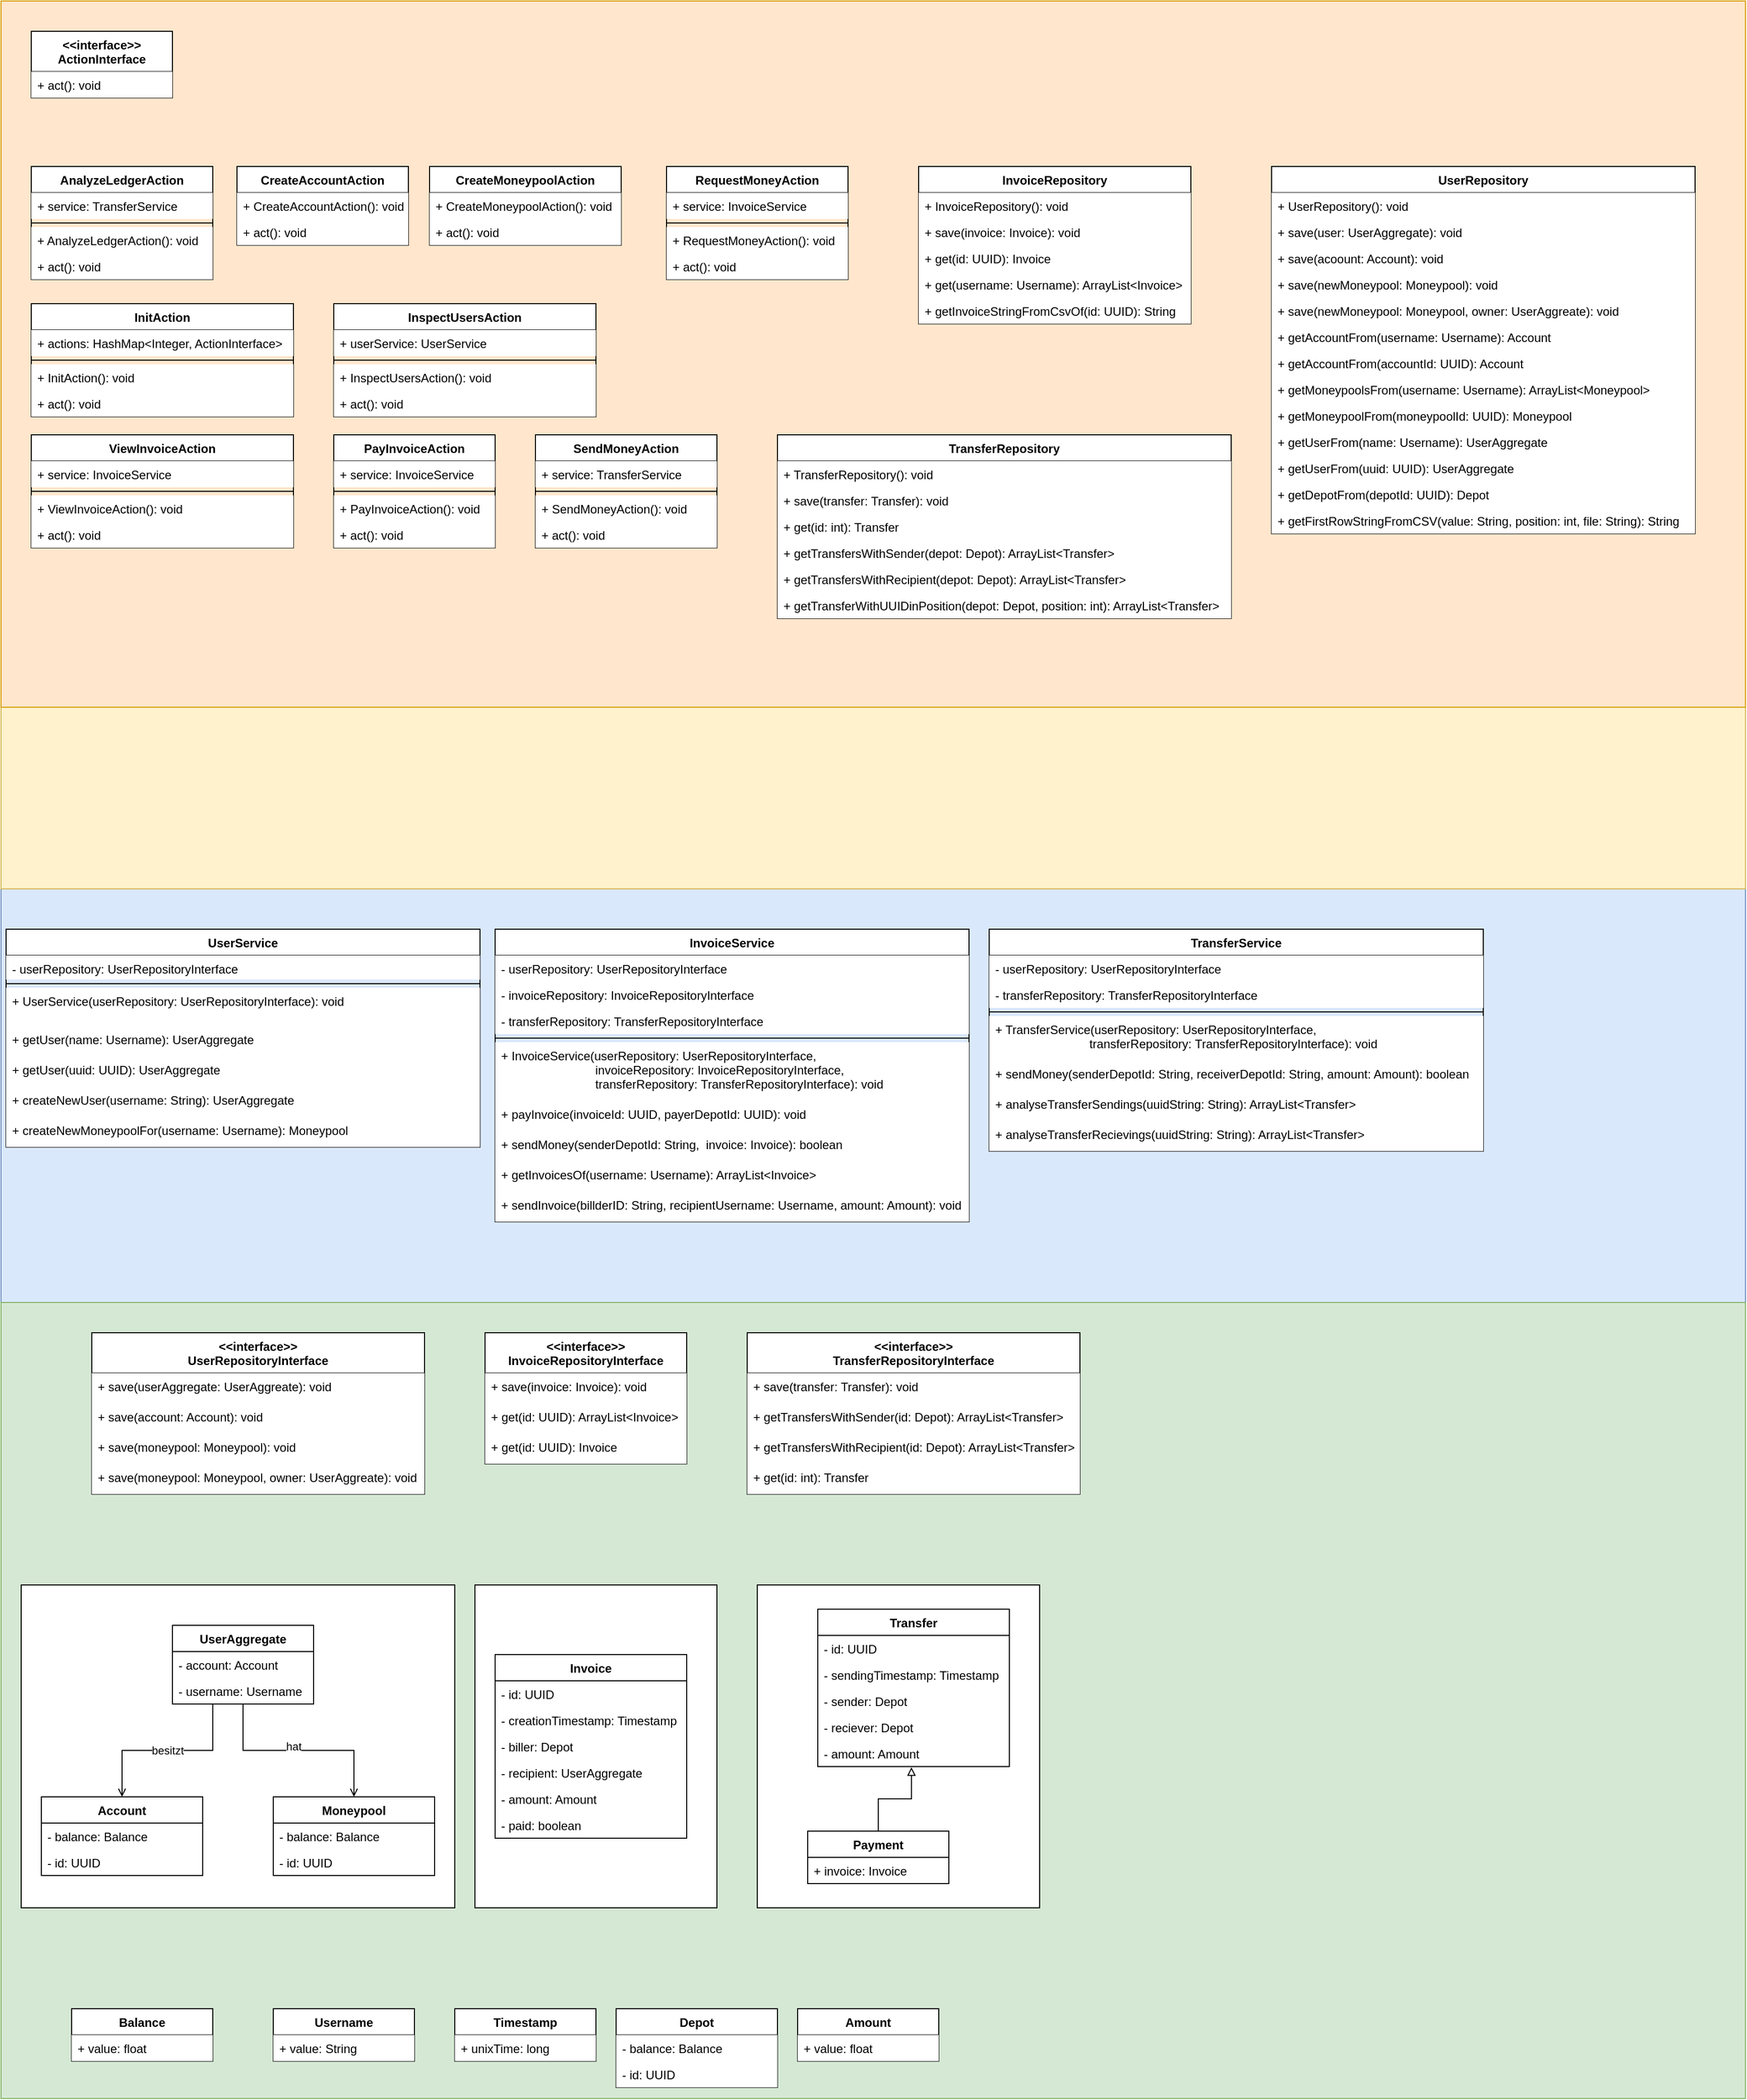 <mxfile version="16.5.1" type="device"><diagram id="C5RBs43oDa-KdzZeNtuy" name="Page-1"><mxGraphModel dx="2444" dy="4788" grid="1" gridSize="10" guides="1" tooltips="1" connect="1" arrows="1" fold="1" page="1" pageScale="1" pageWidth="827" pageHeight="1169" math="0" shadow="0"><root><mxCell id="WIyWlLk6GJQsqaUBKTNV-0"/><mxCell id="WIyWlLk6GJQsqaUBKTNV-1" parent="WIyWlLk6GJQsqaUBKTNV-0"/><mxCell id="jjK8O-kZDkLMIeK5P_XL-111" value="" style="rounded=0;whiteSpace=wrap;html=1;fontSize=12;fillColor=#dae8fc;strokeColor=#6c8ebf;" vertex="1" parent="WIyWlLk6GJQsqaUBKTNV-1"><mxGeometry x="10" y="-470" width="1730" height="410" as="geometry"/></mxCell><mxCell id="jjK8O-kZDkLMIeK5P_XL-80" value="" style="rounded=0;whiteSpace=wrap;html=1;fontSize=12;fillColor=#d5e8d4;strokeColor=#82b366;" vertex="1" parent="WIyWlLk6GJQsqaUBKTNV-1"><mxGeometry x="10" y="-60" width="1730" height="789" as="geometry"/></mxCell><mxCell id="jjK8O-kZDkLMIeK5P_XL-36" value="" style="rounded=0;whiteSpace=wrap;html=1;" vertex="1" parent="WIyWlLk6GJQsqaUBKTNV-1"><mxGeometry x="480" y="220" width="240" height="320" as="geometry"/></mxCell><mxCell id="jjK8O-kZDkLMIeK5P_XL-4" value="" style="rounded=0;whiteSpace=wrap;html=1;" vertex="1" parent="WIyWlLk6GJQsqaUBKTNV-1"><mxGeometry x="30" y="220" width="430" height="320" as="geometry"/></mxCell><mxCell id="jjK8O-kZDkLMIeK5P_XL-31" value="besitzt" style="edgeStyle=orthogonalEdgeStyle;rounded=0;orthogonalLoop=1;jettySize=auto;html=1;endArrow=open;endFill=0;" edge="1" parent="WIyWlLk6GJQsqaUBKTNV-1" source="jjK8O-kZDkLMIeK5P_XL-0" target="jjK8O-kZDkLMIeK5P_XL-9"><mxGeometry relative="1" as="geometry"><Array as="points"><mxPoint x="220" y="384"/><mxPoint x="130" y="384"/></Array></mxGeometry></mxCell><mxCell id="jjK8O-kZDkLMIeK5P_XL-32" style="edgeStyle=orthogonalEdgeStyle;rounded=0;orthogonalLoop=1;jettySize=auto;html=1;endArrow=open;endFill=0;" edge="1" parent="WIyWlLk6GJQsqaUBKTNV-1" source="jjK8O-kZDkLMIeK5P_XL-0" target="jjK8O-kZDkLMIeK5P_XL-27"><mxGeometry relative="1" as="geometry"/></mxCell><mxCell id="jjK8O-kZDkLMIeK5P_XL-33" value="hat" style="edgeLabel;html=1;align=center;verticalAlign=middle;resizable=0;points=[];" vertex="1" connectable="0" parent="jjK8O-kZDkLMIeK5P_XL-32"><mxGeometry x="0.21" y="2" relative="1" as="geometry"><mxPoint x="-26" y="-2" as="offset"/></mxGeometry></mxCell><mxCell id="jjK8O-kZDkLMIeK5P_XL-0" value="UserAggregate" style="swimlane;fontStyle=1;childLayout=stackLayout;horizontal=1;startSize=26;fillColor=none;horizontalStack=0;resizeParent=1;resizeParentMax=0;resizeLast=0;collapsible=1;marginBottom=0;" vertex="1" parent="WIyWlLk6GJQsqaUBKTNV-1"><mxGeometry x="180" y="260" width="140" height="78" as="geometry"><mxRectangle x="100" y="370" width="60" height="26" as="alternateBounds"/></mxGeometry></mxCell><mxCell id="jjK8O-kZDkLMIeK5P_XL-1" value="- account: Account" style="text;strokeColor=none;fillColor=none;align=left;verticalAlign=top;spacingLeft=4;spacingRight=4;overflow=hidden;rotatable=0;points=[[0,0.5],[1,0.5]];portConstraint=eastwest;" vertex="1" parent="jjK8O-kZDkLMIeK5P_XL-0"><mxGeometry y="26" width="140" height="26" as="geometry"/></mxCell><mxCell id="jjK8O-kZDkLMIeK5P_XL-2" value="- username: Username" style="text;strokeColor=none;fillColor=none;align=left;verticalAlign=top;spacingLeft=4;spacingRight=4;overflow=hidden;rotatable=0;points=[[0,0.5],[1,0.5]];portConstraint=eastwest;" vertex="1" parent="jjK8O-kZDkLMIeK5P_XL-0"><mxGeometry y="52" width="140" height="26" as="geometry"/></mxCell><mxCell id="jjK8O-kZDkLMIeK5P_XL-9" value="Account" style="swimlane;fontStyle=1;align=center;verticalAlign=top;childLayout=stackLayout;horizontal=1;startSize=26;horizontalStack=0;resizeParent=1;resizeParentMax=0;resizeLast=0;collapsible=1;marginBottom=0;" vertex="1" parent="WIyWlLk6GJQsqaUBKTNV-1"><mxGeometry x="50" y="430" width="160" height="78" as="geometry"/></mxCell><mxCell id="jjK8O-kZDkLMIeK5P_XL-10" value="- balance: Balance" style="text;strokeColor=none;fillColor=none;align=left;verticalAlign=top;spacingLeft=4;spacingRight=4;overflow=hidden;rotatable=0;points=[[0,0.5],[1,0.5]];portConstraint=eastwest;" vertex="1" parent="jjK8O-kZDkLMIeK5P_XL-9"><mxGeometry y="26" width="160" height="26" as="geometry"/></mxCell><mxCell id="jjK8O-kZDkLMIeK5P_XL-14" value="- id: UUID" style="text;strokeColor=none;fillColor=none;align=left;verticalAlign=top;spacingLeft=4;spacingRight=4;overflow=hidden;rotatable=0;points=[[0,0.5],[1,0.5]];portConstraint=eastwest;" vertex="1" parent="jjK8O-kZDkLMIeK5P_XL-9"><mxGeometry y="52" width="160" height="26" as="geometry"/></mxCell><mxCell id="jjK8O-kZDkLMIeK5P_XL-15" value="Balance" style="swimlane;fontStyle=1;childLayout=stackLayout;horizontal=1;startSize=26;fillColor=default;horizontalStack=0;resizeParent=1;resizeParentMax=0;resizeLast=0;collapsible=1;marginBottom=0;" vertex="1" parent="WIyWlLk6GJQsqaUBKTNV-1"><mxGeometry x="80" y="640" width="140" height="52" as="geometry"/></mxCell><mxCell id="jjK8O-kZDkLMIeK5P_XL-16" value="+ value: float" style="text;strokeColor=none;fillColor=default;align=left;verticalAlign=top;spacingLeft=4;spacingRight=4;overflow=hidden;rotatable=0;points=[[0,0.5],[1,0.5]];portConstraint=eastwest;" vertex="1" parent="jjK8O-kZDkLMIeK5P_XL-15"><mxGeometry y="26" width="140" height="26" as="geometry"/></mxCell><mxCell id="jjK8O-kZDkLMIeK5P_XL-23" value="Username" style="swimlane;fontStyle=1;childLayout=stackLayout;horizontal=1;startSize=26;fillColor=default;horizontalStack=0;resizeParent=1;resizeParentMax=0;resizeLast=0;collapsible=1;marginBottom=0;" vertex="1" parent="WIyWlLk6GJQsqaUBKTNV-1"><mxGeometry x="280" y="640" width="140" height="52" as="geometry"/></mxCell><mxCell id="jjK8O-kZDkLMIeK5P_XL-24" value="+ value: String" style="text;strokeColor=none;fillColor=default;align=left;verticalAlign=top;spacingLeft=4;spacingRight=4;overflow=hidden;rotatable=0;points=[[0,0.5],[1,0.5]];portConstraint=eastwest;" vertex="1" parent="jjK8O-kZDkLMIeK5P_XL-23"><mxGeometry y="26" width="140" height="26" as="geometry"/></mxCell><mxCell id="jjK8O-kZDkLMIeK5P_XL-27" value="Moneypool" style="swimlane;fontStyle=1;align=center;verticalAlign=top;childLayout=stackLayout;horizontal=1;startSize=26;horizontalStack=0;resizeParent=1;resizeParentMax=0;resizeLast=0;collapsible=1;marginBottom=0;" vertex="1" parent="WIyWlLk6GJQsqaUBKTNV-1"><mxGeometry x="280" y="430" width="160" height="78" as="geometry"/></mxCell><mxCell id="jjK8O-kZDkLMIeK5P_XL-28" value="- balance: Balance" style="text;strokeColor=none;fillColor=none;align=left;verticalAlign=top;spacingLeft=4;spacingRight=4;overflow=hidden;rotatable=0;points=[[0,0.5],[1,0.5]];portConstraint=eastwest;" vertex="1" parent="jjK8O-kZDkLMIeK5P_XL-27"><mxGeometry y="26" width="160" height="26" as="geometry"/></mxCell><mxCell id="jjK8O-kZDkLMIeK5P_XL-29" value="- id: UUID" style="text;strokeColor=none;fillColor=none;align=left;verticalAlign=top;spacingLeft=4;spacingRight=4;overflow=hidden;rotatable=0;points=[[0,0.5],[1,0.5]];portConstraint=eastwest;" vertex="1" parent="jjK8O-kZDkLMIeK5P_XL-27"><mxGeometry y="52" width="160" height="26" as="geometry"/></mxCell><mxCell id="jjK8O-kZDkLMIeK5P_XL-37" value="Invoice" style="swimlane;fontStyle=1;childLayout=stackLayout;horizontal=1;startSize=26;fillColor=none;horizontalStack=0;resizeParent=1;resizeParentMax=0;resizeLast=0;collapsible=1;marginBottom=0;fontSize=12;" vertex="1" parent="WIyWlLk6GJQsqaUBKTNV-1"><mxGeometry x="500" y="289" width="190" height="182" as="geometry"/></mxCell><mxCell id="jjK8O-kZDkLMIeK5P_XL-38" value="- id: UUID" style="text;strokeColor=none;fillColor=none;align=left;verticalAlign=top;spacingLeft=4;spacingRight=4;overflow=hidden;rotatable=0;points=[[0,0.5],[1,0.5]];portConstraint=eastwest;fontSize=12;" vertex="1" parent="jjK8O-kZDkLMIeK5P_XL-37"><mxGeometry y="26" width="190" height="26" as="geometry"/></mxCell><mxCell id="jjK8O-kZDkLMIeK5P_XL-39" value="- creationTimestamp: Timestamp" style="text;strokeColor=none;fillColor=none;align=left;verticalAlign=top;spacingLeft=4;spacingRight=4;overflow=hidden;rotatable=0;points=[[0,0.5],[1,0.5]];portConstraint=eastwest;fontSize=12;" vertex="1" parent="jjK8O-kZDkLMIeK5P_XL-37"><mxGeometry y="52" width="190" height="26" as="geometry"/></mxCell><mxCell id="jjK8O-kZDkLMIeK5P_XL-40" value="- biller: Depot" style="text;strokeColor=none;fillColor=none;align=left;verticalAlign=top;spacingLeft=4;spacingRight=4;overflow=hidden;rotatable=0;points=[[0,0.5],[1,0.5]];portConstraint=eastwest;fontSize=12;" vertex="1" parent="jjK8O-kZDkLMIeK5P_XL-37"><mxGeometry y="78" width="190" height="26" as="geometry"/></mxCell><mxCell id="jjK8O-kZDkLMIeK5P_XL-42" value="- recipient: UserAggregate" style="text;strokeColor=none;fillColor=none;align=left;verticalAlign=top;spacingLeft=4;spacingRight=4;overflow=hidden;rotatable=0;points=[[0,0.5],[1,0.5]];portConstraint=eastwest;fontSize=12;" vertex="1" parent="jjK8O-kZDkLMIeK5P_XL-37"><mxGeometry y="104" width="190" height="26" as="geometry"/></mxCell><mxCell id="jjK8O-kZDkLMIeK5P_XL-41" value="- amount: Amount" style="text;strokeColor=none;fillColor=none;align=left;verticalAlign=top;spacingLeft=4;spacingRight=4;overflow=hidden;rotatable=0;points=[[0,0.5],[1,0.5]];portConstraint=eastwest;fontSize=12;" vertex="1" parent="jjK8O-kZDkLMIeK5P_XL-37"><mxGeometry y="130" width="190" height="26" as="geometry"/></mxCell><mxCell id="jjK8O-kZDkLMIeK5P_XL-43" value="- paid: boolean" style="text;strokeColor=none;fillColor=none;align=left;verticalAlign=top;spacingLeft=4;spacingRight=4;overflow=hidden;rotatable=0;points=[[0,0.5],[1,0.5]];portConstraint=eastwest;fontSize=12;" vertex="1" parent="jjK8O-kZDkLMIeK5P_XL-37"><mxGeometry y="156" width="190" height="26" as="geometry"/></mxCell><mxCell id="jjK8O-kZDkLMIeK5P_XL-44" value="Timestamp" style="swimlane;fontStyle=1;childLayout=stackLayout;horizontal=1;startSize=26;fillColor=default;horizontalStack=0;resizeParent=1;resizeParentMax=0;resizeLast=0;collapsible=1;marginBottom=0;" vertex="1" parent="WIyWlLk6GJQsqaUBKTNV-1"><mxGeometry x="460" y="640" width="140" height="52" as="geometry"/></mxCell><mxCell id="jjK8O-kZDkLMIeK5P_XL-45" value="+ unixTime: long" style="text;strokeColor=none;fillColor=default;align=left;verticalAlign=top;spacingLeft=4;spacingRight=4;overflow=hidden;rotatable=0;points=[[0,0.5],[1,0.5]];portConstraint=eastwest;" vertex="1" parent="jjK8O-kZDkLMIeK5P_XL-44"><mxGeometry y="26" width="140" height="26" as="geometry"/></mxCell><mxCell id="jjK8O-kZDkLMIeK5P_XL-46" value="Depot" style="swimlane;fontStyle=1;align=center;verticalAlign=top;childLayout=stackLayout;horizontal=1;startSize=26;horizontalStack=0;resizeParent=1;resizeParentMax=0;resizeLast=0;collapsible=1;marginBottom=0;" vertex="1" parent="WIyWlLk6GJQsqaUBKTNV-1"><mxGeometry x="620" y="640" width="160" height="78" as="geometry"/></mxCell><mxCell id="jjK8O-kZDkLMIeK5P_XL-47" value="- balance: Balance" style="text;strokeColor=none;fillColor=default;align=left;verticalAlign=top;spacingLeft=4;spacingRight=4;overflow=hidden;rotatable=0;points=[[0,0.5],[1,0.5]];portConstraint=eastwest;" vertex="1" parent="jjK8O-kZDkLMIeK5P_XL-46"><mxGeometry y="26" width="160" height="26" as="geometry"/></mxCell><mxCell id="jjK8O-kZDkLMIeK5P_XL-48" value="- id: UUID" style="text;strokeColor=none;fillColor=default;align=left;verticalAlign=top;spacingLeft=4;spacingRight=4;overflow=hidden;rotatable=0;points=[[0,0.5],[1,0.5]];portConstraint=eastwest;" vertex="1" parent="jjK8O-kZDkLMIeK5P_XL-46"><mxGeometry y="52" width="160" height="26" as="geometry"/></mxCell><mxCell id="jjK8O-kZDkLMIeK5P_XL-49" value="Amount" style="swimlane;fontStyle=1;childLayout=stackLayout;horizontal=1;startSize=26;fillColor=default;horizontalStack=0;resizeParent=1;resizeParentMax=0;resizeLast=0;collapsible=1;marginBottom=0;" vertex="1" parent="WIyWlLk6GJQsqaUBKTNV-1"><mxGeometry x="800" y="640" width="140" height="52" as="geometry"/></mxCell><mxCell id="jjK8O-kZDkLMIeK5P_XL-50" value="+ value: float" style="text;strokeColor=none;fillColor=default;align=left;verticalAlign=top;spacingLeft=4;spacingRight=4;overflow=hidden;rotatable=0;points=[[0,0.5],[1,0.5]];portConstraint=eastwest;" vertex="1" parent="jjK8O-kZDkLMIeK5P_XL-49"><mxGeometry y="26" width="140" height="26" as="geometry"/></mxCell><mxCell id="jjK8O-kZDkLMIeK5P_XL-51" value="" style="rounded=0;whiteSpace=wrap;html=1;" vertex="1" parent="WIyWlLk6GJQsqaUBKTNV-1"><mxGeometry x="760" y="220" width="280" height="320" as="geometry"/></mxCell><mxCell id="jjK8O-kZDkLMIeK5P_XL-52" value="Transfer" style="swimlane;fontStyle=1;childLayout=stackLayout;horizontal=1;startSize=26;fillColor=none;horizontalStack=0;resizeParent=1;resizeParentMax=0;resizeLast=0;collapsible=1;marginBottom=0;fontSize=12;" vertex="1" parent="WIyWlLk6GJQsqaUBKTNV-1"><mxGeometry x="820" y="244" width="190" height="156" as="geometry"/></mxCell><mxCell id="jjK8O-kZDkLMIeK5P_XL-53" value="- id: UUID" style="text;strokeColor=none;fillColor=none;align=left;verticalAlign=top;spacingLeft=4;spacingRight=4;overflow=hidden;rotatable=0;points=[[0,0.5],[1,0.5]];portConstraint=eastwest;fontSize=12;" vertex="1" parent="jjK8O-kZDkLMIeK5P_XL-52"><mxGeometry y="26" width="190" height="26" as="geometry"/></mxCell><mxCell id="jjK8O-kZDkLMIeK5P_XL-54" value="- sendingTimestamp: Timestamp" style="text;strokeColor=none;fillColor=none;align=left;verticalAlign=top;spacingLeft=4;spacingRight=4;overflow=hidden;rotatable=0;points=[[0,0.5],[1,0.5]];portConstraint=eastwest;fontSize=12;" vertex="1" parent="jjK8O-kZDkLMIeK5P_XL-52"><mxGeometry y="52" width="190" height="26" as="geometry"/></mxCell><mxCell id="jjK8O-kZDkLMIeK5P_XL-55" value="- sender: Depot" style="text;strokeColor=none;fillColor=none;align=left;verticalAlign=top;spacingLeft=4;spacingRight=4;overflow=hidden;rotatable=0;points=[[0,0.5],[1,0.5]];portConstraint=eastwest;fontSize=12;" vertex="1" parent="jjK8O-kZDkLMIeK5P_XL-52"><mxGeometry y="78" width="190" height="26" as="geometry"/></mxCell><mxCell id="jjK8O-kZDkLMIeK5P_XL-56" value="- reciever: Depot" style="text;strokeColor=none;fillColor=none;align=left;verticalAlign=top;spacingLeft=4;spacingRight=4;overflow=hidden;rotatable=0;points=[[0,0.5],[1,0.5]];portConstraint=eastwest;fontSize=12;" vertex="1" parent="jjK8O-kZDkLMIeK5P_XL-52"><mxGeometry y="104" width="190" height="26" as="geometry"/></mxCell><mxCell id="jjK8O-kZDkLMIeK5P_XL-57" value="- amount: Amount" style="text;strokeColor=none;fillColor=none;align=left;verticalAlign=top;spacingLeft=4;spacingRight=4;overflow=hidden;rotatable=0;points=[[0,0.5],[1,0.5]];portConstraint=eastwest;fontSize=12;" vertex="1" parent="jjK8O-kZDkLMIeK5P_XL-52"><mxGeometry y="130" width="190" height="26" as="geometry"/></mxCell><mxCell id="jjK8O-kZDkLMIeK5P_XL-61" style="edgeStyle=orthogonalEdgeStyle;rounded=0;orthogonalLoop=1;jettySize=auto;html=1;entryX=0.489;entryY=1.026;entryDx=0;entryDy=0;entryPerimeter=0;fontSize=12;endArrow=block;endFill=0;strokeWidth=1;" edge="1" parent="WIyWlLk6GJQsqaUBKTNV-1" source="jjK8O-kZDkLMIeK5P_XL-59" target="jjK8O-kZDkLMIeK5P_XL-57"><mxGeometry relative="1" as="geometry"/></mxCell><mxCell id="jjK8O-kZDkLMIeK5P_XL-59" value="Payment" style="swimlane;fontStyle=1;childLayout=stackLayout;horizontal=1;startSize=26;fillColor=none;horizontalStack=0;resizeParent=1;resizeParentMax=0;resizeLast=0;collapsible=1;marginBottom=0;" vertex="1" parent="WIyWlLk6GJQsqaUBKTNV-1"><mxGeometry x="810" y="464" width="140" height="52" as="geometry"/></mxCell><mxCell id="jjK8O-kZDkLMIeK5P_XL-60" value="+ invoice: Invoice" style="text;strokeColor=none;fillColor=none;align=left;verticalAlign=top;spacingLeft=4;spacingRight=4;overflow=hidden;rotatable=0;points=[[0,0.5],[1,0.5]];portConstraint=eastwest;" vertex="1" parent="jjK8O-kZDkLMIeK5P_XL-59"><mxGeometry y="26" width="140" height="26" as="geometry"/></mxCell><mxCell id="jjK8O-kZDkLMIeK5P_XL-62" value="&lt;&lt;interface&gt;&gt;&#10;UserRepositoryInterface" style="swimlane;fontStyle=1;align=center;verticalAlign=top;childLayout=stackLayout;horizontal=1;startSize=40;horizontalStack=0;resizeParent=1;resizeParentMax=0;resizeLast=0;collapsible=1;marginBottom=0;fontSize=12;" vertex="1" parent="WIyWlLk6GJQsqaUBKTNV-1"><mxGeometry x="100" y="-30" width="330" height="160" as="geometry"/></mxCell><mxCell id="jjK8O-kZDkLMIeK5P_XL-65" value="+ save(userAggregate: UserAggreate): void" style="text;strokeColor=none;fillColor=default;align=left;verticalAlign=top;spacingLeft=4;spacingRight=4;overflow=hidden;rotatable=0;points=[[0,0.5],[1,0.5]];portConstraint=eastwest;fontSize=12;" vertex="1" parent="jjK8O-kZDkLMIeK5P_XL-62"><mxGeometry y="40" width="330" height="30" as="geometry"/></mxCell><mxCell id="jjK8O-kZDkLMIeK5P_XL-77" value="+ save(account: Account): void" style="text;strokeColor=none;fillColor=default;align=left;verticalAlign=top;spacingLeft=4;spacingRight=4;overflow=hidden;rotatable=0;points=[[0,0.5],[1,0.5]];portConstraint=eastwest;fontSize=12;" vertex="1" parent="jjK8O-kZDkLMIeK5P_XL-62"><mxGeometry y="70" width="330" height="30" as="geometry"/></mxCell><mxCell id="jjK8O-kZDkLMIeK5P_XL-78" value="+ save(moneypool: Moneypool): void" style="text;strokeColor=none;fillColor=default;align=left;verticalAlign=top;spacingLeft=4;spacingRight=4;overflow=hidden;rotatable=0;points=[[0,0.5],[1,0.5]];portConstraint=eastwest;fontSize=12;" vertex="1" parent="jjK8O-kZDkLMIeK5P_XL-62"><mxGeometry y="100" width="330" height="30" as="geometry"/></mxCell><mxCell id="jjK8O-kZDkLMIeK5P_XL-79" value="+ save(moneypool: Moneypool, owner: UserAggreate): void" style="text;strokeColor=none;fillColor=default;align=left;verticalAlign=top;spacingLeft=4;spacingRight=4;overflow=hidden;rotatable=0;points=[[0,0.5],[1,0.5]];portConstraint=eastwest;fontSize=12;" vertex="1" parent="jjK8O-kZDkLMIeK5P_XL-62"><mxGeometry y="130" width="330" height="30" as="geometry"/></mxCell><mxCell id="jjK8O-kZDkLMIeK5P_XL-66" value="&lt;&lt;interface&gt;&gt;&#10;TransferRepositoryInterface" style="swimlane;fontStyle=1;align=center;verticalAlign=top;childLayout=stackLayout;horizontal=1;startSize=40;horizontalStack=0;resizeParent=1;resizeParentMax=0;resizeLast=0;collapsible=1;marginBottom=0;fontSize=12;" vertex="1" parent="WIyWlLk6GJQsqaUBKTNV-1"><mxGeometry x="750" y="-30" width="330" height="160" as="geometry"/></mxCell><mxCell id="jjK8O-kZDkLMIeK5P_XL-67" value="+ save(transfer: Transfer): void" style="text;strokeColor=none;fillColor=default;align=left;verticalAlign=top;spacingLeft=4;spacingRight=4;overflow=hidden;rotatable=0;points=[[0,0.5],[1,0.5]];portConstraint=eastwest;fontSize=12;" vertex="1" parent="jjK8O-kZDkLMIeK5P_XL-66"><mxGeometry y="40" width="330" height="30" as="geometry"/></mxCell><mxCell id="jjK8O-kZDkLMIeK5P_XL-68" value="+ getTransfersWithSender(id: Depot): ArrayList&lt;Transfer&gt;" style="text;strokeColor=none;fillColor=default;align=left;verticalAlign=top;spacingLeft=4;spacingRight=4;overflow=hidden;rotatable=0;points=[[0,0.5],[1,0.5]];portConstraint=eastwest;fontSize=12;" vertex="1" parent="jjK8O-kZDkLMIeK5P_XL-66"><mxGeometry y="70" width="330" height="30" as="geometry"/></mxCell><mxCell id="jjK8O-kZDkLMIeK5P_XL-69" value="+ getTransfersWithRecipient(id: Depot): ArrayList&lt;Transfer&gt;" style="text;strokeColor=none;fillColor=default;align=left;verticalAlign=top;spacingLeft=4;spacingRight=4;overflow=hidden;rotatable=0;points=[[0,0.5],[1,0.5]];portConstraint=eastwest;fontSize=12;" vertex="1" parent="jjK8O-kZDkLMIeK5P_XL-66"><mxGeometry y="100" width="330" height="30" as="geometry"/></mxCell><mxCell id="jjK8O-kZDkLMIeK5P_XL-71" value="+ get(id: int): Transfer" style="text;strokeColor=none;fillColor=default;align=left;verticalAlign=top;spacingLeft=4;spacingRight=4;overflow=hidden;rotatable=0;points=[[0,0.5],[1,0.5]];portConstraint=eastwest;fontSize=12;" vertex="1" parent="jjK8O-kZDkLMIeK5P_XL-66"><mxGeometry y="130" width="330" height="30" as="geometry"/></mxCell><mxCell id="jjK8O-kZDkLMIeK5P_XL-72" value="&lt;&lt;interface&gt;&gt;&#10;InvoiceRepositoryInterface" style="swimlane;fontStyle=1;align=center;verticalAlign=top;childLayout=stackLayout;horizontal=1;startSize=40;horizontalStack=0;resizeParent=1;resizeParentMax=0;resizeLast=0;collapsible=1;marginBottom=0;fontSize=12;" vertex="1" parent="WIyWlLk6GJQsqaUBKTNV-1"><mxGeometry x="490" y="-30" width="200" height="130" as="geometry"/></mxCell><mxCell id="jjK8O-kZDkLMIeK5P_XL-73" value="+ save(invoice: Invoice): void" style="text;strokeColor=none;fillColor=default;align=left;verticalAlign=top;spacingLeft=4;spacingRight=4;overflow=hidden;rotatable=0;points=[[0,0.5],[1,0.5]];portConstraint=eastwest;fontSize=12;" vertex="1" parent="jjK8O-kZDkLMIeK5P_XL-72"><mxGeometry y="40" width="200" height="30" as="geometry"/></mxCell><mxCell id="jjK8O-kZDkLMIeK5P_XL-75" value="+ get(id: UUID): ArrayList&lt;Invoice&gt;" style="text;strokeColor=none;fillColor=default;align=left;verticalAlign=top;spacingLeft=4;spacingRight=4;overflow=hidden;rotatable=0;points=[[0,0.5],[1,0.5]];portConstraint=eastwest;fontSize=12;" vertex="1" parent="jjK8O-kZDkLMIeK5P_XL-72"><mxGeometry y="70" width="200" height="30" as="geometry"/></mxCell><mxCell id="jjK8O-kZDkLMIeK5P_XL-76" value="+ get(id: UUID): Invoice" style="text;strokeColor=none;fillColor=default;align=left;verticalAlign=top;spacingLeft=4;spacingRight=4;overflow=hidden;rotatable=0;points=[[0,0.5],[1,0.5]];portConstraint=eastwest;fontSize=12;" vertex="1" parent="jjK8O-kZDkLMIeK5P_XL-72"><mxGeometry y="100" width="200" height="30" as="geometry"/></mxCell><mxCell id="jjK8O-kZDkLMIeK5P_XL-81" value="InvoiceService" style="swimlane;fontStyle=1;align=center;verticalAlign=top;childLayout=stackLayout;horizontal=1;startSize=26;horizontalStack=0;resizeParent=1;resizeParentMax=0;resizeLast=0;collapsible=1;marginBottom=0;fontSize=12;fillColor=default;" vertex="1" parent="WIyWlLk6GJQsqaUBKTNV-1"><mxGeometry x="500" y="-430" width="470" height="290" as="geometry"/></mxCell><mxCell id="jjK8O-kZDkLMIeK5P_XL-82" value="- userRepository: UserRepositoryInterface" style="text;strokeColor=none;fillColor=default;align=left;verticalAlign=top;spacingLeft=4;spacingRight=4;overflow=hidden;rotatable=0;points=[[0,0.5],[1,0.5]];portConstraint=eastwest;fontSize=12;" vertex="1" parent="jjK8O-kZDkLMIeK5P_XL-81"><mxGeometry y="26" width="470" height="26" as="geometry"/></mxCell><mxCell id="jjK8O-kZDkLMIeK5P_XL-85" value="- invoiceRepository: InvoiceRepositoryInterface" style="text;strokeColor=none;fillColor=default;align=left;verticalAlign=top;spacingLeft=4;spacingRight=4;overflow=hidden;rotatable=0;points=[[0,0.5],[1,0.5]];portConstraint=eastwest;fontSize=12;" vertex="1" parent="jjK8O-kZDkLMIeK5P_XL-81"><mxGeometry y="52" width="470" height="26" as="geometry"/></mxCell><mxCell id="jjK8O-kZDkLMIeK5P_XL-86" value="- transferRepository: TransferRepositoryInterface" style="text;strokeColor=none;fillColor=default;align=left;verticalAlign=top;spacingLeft=4;spacingRight=4;overflow=hidden;rotatable=0;points=[[0,0.5],[1,0.5]];portConstraint=eastwest;fontSize=12;" vertex="1" parent="jjK8O-kZDkLMIeK5P_XL-81"><mxGeometry y="78" width="470" height="26" as="geometry"/></mxCell><mxCell id="jjK8O-kZDkLMIeK5P_XL-83" value="" style="line;strokeWidth=1;fillColor=default;align=left;verticalAlign=middle;spacingTop=-1;spacingLeft=3;spacingRight=3;rotatable=0;labelPosition=right;points=[];portConstraint=eastwest;fontSize=12;" vertex="1" parent="jjK8O-kZDkLMIeK5P_XL-81"><mxGeometry y="104" width="470" height="8" as="geometry"/></mxCell><mxCell id="jjK8O-kZDkLMIeK5P_XL-84" value="+ InvoiceService(userRepository: UserRepositoryInterface, &#10;                            invoiceRepository: InvoiceRepositoryInterface, &#10;                            transferRepository: TransferRepositoryInterface): void" style="text;strokeColor=none;fillColor=default;align=left;verticalAlign=top;spacingLeft=4;spacingRight=4;overflow=hidden;rotatable=0;points=[[0,0.5],[1,0.5]];portConstraint=eastwest;fontSize=12;" vertex="1" parent="jjK8O-kZDkLMIeK5P_XL-81"><mxGeometry y="112" width="470" height="58" as="geometry"/></mxCell><mxCell id="jjK8O-kZDkLMIeK5P_XL-90" value="+ payInvoice(invoiceId: UUID, payerDepotId: UUID): void" style="text;strokeColor=none;fillColor=default;align=left;verticalAlign=top;spacingLeft=4;spacingRight=4;overflow=hidden;rotatable=0;points=[[0,0.5],[1,0.5]];portConstraint=eastwest;fontSize=12;" vertex="1" parent="jjK8O-kZDkLMIeK5P_XL-81"><mxGeometry y="170" width="470" height="30" as="geometry"/></mxCell><mxCell id="jjK8O-kZDkLMIeK5P_XL-87" value="+ sendMoney(senderDepotId: String,  invoice: Invoice): boolean" style="text;strokeColor=none;fillColor=default;align=left;verticalAlign=top;spacingLeft=4;spacingRight=4;overflow=hidden;rotatable=0;points=[[0,0.5],[1,0.5]];portConstraint=eastwest;fontSize=12;" vertex="1" parent="jjK8O-kZDkLMIeK5P_XL-81"><mxGeometry y="200" width="470" height="30" as="geometry"/></mxCell><mxCell id="jjK8O-kZDkLMIeK5P_XL-88" value="+ getInvoicesOf(username: Username): ArrayList&lt;Invoice&gt;" style="text;strokeColor=none;fillColor=default;align=left;verticalAlign=top;spacingLeft=4;spacingRight=4;overflow=hidden;rotatable=0;points=[[0,0.5],[1,0.5]];portConstraint=eastwest;fontSize=12;" vertex="1" parent="jjK8O-kZDkLMIeK5P_XL-81"><mxGeometry y="230" width="470" height="30" as="geometry"/></mxCell><mxCell id="jjK8O-kZDkLMIeK5P_XL-89" value="+ sendInvoice(billderID: String, recipientUsername: Username, amount: Amount): void" style="text;strokeColor=none;fillColor=default;align=left;verticalAlign=top;spacingLeft=4;spacingRight=4;overflow=hidden;rotatable=0;points=[[0,0.5],[1,0.5]];portConstraint=eastwest;fontSize=12;" vertex="1" parent="jjK8O-kZDkLMIeK5P_XL-81"><mxGeometry y="260" width="470" height="30" as="geometry"/></mxCell><mxCell id="jjK8O-kZDkLMIeK5P_XL-91" value="TransferService" style="swimlane;fontStyle=1;align=center;verticalAlign=top;childLayout=stackLayout;horizontal=1;startSize=26;horizontalStack=0;resizeParent=1;resizeParentMax=0;resizeLast=0;collapsible=1;marginBottom=0;fontSize=12;fillColor=default;" vertex="1" parent="WIyWlLk6GJQsqaUBKTNV-1"><mxGeometry x="990" y="-430" width="490" height="220" as="geometry"/></mxCell><mxCell id="jjK8O-kZDkLMIeK5P_XL-92" value="- userRepository: UserRepositoryInterface" style="text;strokeColor=none;fillColor=default;align=left;verticalAlign=top;spacingLeft=4;spacingRight=4;overflow=hidden;rotatable=0;points=[[0,0.5],[1,0.5]];portConstraint=eastwest;fontSize=12;" vertex="1" parent="jjK8O-kZDkLMIeK5P_XL-91"><mxGeometry y="26" width="490" height="26" as="geometry"/></mxCell><mxCell id="jjK8O-kZDkLMIeK5P_XL-94" value="- transferRepository: TransferRepositoryInterface" style="text;strokeColor=none;fillColor=default;align=left;verticalAlign=top;spacingLeft=4;spacingRight=4;overflow=hidden;rotatable=0;points=[[0,0.5],[1,0.5]];portConstraint=eastwest;fontSize=12;" vertex="1" parent="jjK8O-kZDkLMIeK5P_XL-91"><mxGeometry y="52" width="490" height="26" as="geometry"/></mxCell><mxCell id="jjK8O-kZDkLMIeK5P_XL-95" value="" style="line;strokeWidth=1;fillColor=default;align=left;verticalAlign=middle;spacingTop=-1;spacingLeft=3;spacingRight=3;rotatable=0;labelPosition=right;points=[];portConstraint=eastwest;fontSize=12;" vertex="1" parent="jjK8O-kZDkLMIeK5P_XL-91"><mxGeometry y="78" width="490" height="8" as="geometry"/></mxCell><mxCell id="jjK8O-kZDkLMIeK5P_XL-96" value="+ TransferService(userRepository: UserRepositoryInterface,&#10;                            transferRepository: TransferRepositoryInterface): void" style="text;strokeColor=none;fillColor=default;align=left;verticalAlign=top;spacingLeft=4;spacingRight=4;overflow=hidden;rotatable=0;points=[[0,0.5],[1,0.5]];portConstraint=eastwest;fontSize=12;" vertex="1" parent="jjK8O-kZDkLMIeK5P_XL-91"><mxGeometry y="86" width="490" height="44" as="geometry"/></mxCell><mxCell id="jjK8O-kZDkLMIeK5P_XL-98" value="+ sendMoney(senderDepotId: String, receiverDepotId: String, amount: Amount): boolean" style="text;strokeColor=none;fillColor=default;align=left;verticalAlign=top;spacingLeft=4;spacingRight=4;overflow=hidden;rotatable=0;points=[[0,0.5],[1,0.5]];portConstraint=eastwest;fontSize=12;" vertex="1" parent="jjK8O-kZDkLMIeK5P_XL-91"><mxGeometry y="130" width="490" height="30" as="geometry"/></mxCell><mxCell id="jjK8O-kZDkLMIeK5P_XL-99" value="+ analyseTransferSendings(uuidString: String): ArrayList&lt;Transfer&gt;" style="text;strokeColor=none;fillColor=default;align=left;verticalAlign=top;spacingLeft=4;spacingRight=4;overflow=hidden;rotatable=0;points=[[0,0.5],[1,0.5]];portConstraint=eastwest;fontSize=12;" vertex="1" parent="jjK8O-kZDkLMIeK5P_XL-91"><mxGeometry y="160" width="490" height="30" as="geometry"/></mxCell><mxCell id="jjK8O-kZDkLMIeK5P_XL-100" value="+ analyseTransferRecievings(uuidString: String): ArrayList&lt;Transfer&gt;" style="text;strokeColor=none;fillColor=default;align=left;verticalAlign=top;spacingLeft=4;spacingRight=4;overflow=hidden;rotatable=0;points=[[0,0.5],[1,0.5]];portConstraint=eastwest;fontSize=12;" vertex="1" parent="jjK8O-kZDkLMIeK5P_XL-91"><mxGeometry y="190" width="490" height="30" as="geometry"/></mxCell><mxCell id="jjK8O-kZDkLMIeK5P_XL-101" value="UserService" style="swimlane;fontStyle=1;align=center;verticalAlign=top;childLayout=stackLayout;horizontal=1;startSize=26;horizontalStack=0;resizeParent=1;resizeParentMax=0;resizeLast=0;collapsible=1;marginBottom=0;fontSize=12;fillColor=default;" vertex="1" parent="WIyWlLk6GJQsqaUBKTNV-1"><mxGeometry x="15" y="-430" width="470" height="216" as="geometry"/></mxCell><mxCell id="jjK8O-kZDkLMIeK5P_XL-102" value="- userRepository: UserRepositoryInterface" style="text;strokeColor=none;fillColor=default;align=left;verticalAlign=top;spacingLeft=4;spacingRight=4;overflow=hidden;rotatable=0;points=[[0,0.5],[1,0.5]];portConstraint=eastwest;fontSize=12;" vertex="1" parent="jjK8O-kZDkLMIeK5P_XL-101"><mxGeometry y="26" width="470" height="24" as="geometry"/></mxCell><mxCell id="jjK8O-kZDkLMIeK5P_XL-105" value="" style="line;strokeWidth=1;align=left;verticalAlign=middle;spacingTop=-1;spacingLeft=3;spacingRight=3;rotatable=0;labelPosition=right;points=[];portConstraint=eastwest;fontSize=12;" vertex="1" parent="jjK8O-kZDkLMIeK5P_XL-101"><mxGeometry y="50" width="470" height="8" as="geometry"/></mxCell><mxCell id="jjK8O-kZDkLMIeK5P_XL-106" value="+ UserService(userRepository: UserRepositoryInterface): void" style="text;strokeColor=none;fillColor=default;align=left;verticalAlign=top;spacingLeft=4;spacingRight=4;overflow=hidden;rotatable=0;points=[[0,0.5],[1,0.5]];portConstraint=eastwest;fontSize=12;" vertex="1" parent="jjK8O-kZDkLMIeK5P_XL-101"><mxGeometry y="58" width="470" height="38" as="geometry"/></mxCell><mxCell id="jjK8O-kZDkLMIeK5P_XL-107" value="+ getUser(name: Username): UserAggregate" style="text;strokeColor=none;fillColor=default;align=left;verticalAlign=top;spacingLeft=4;spacingRight=4;overflow=hidden;rotatable=0;points=[[0,0.5],[1,0.5]];portConstraint=eastwest;fontSize=12;" vertex="1" parent="jjK8O-kZDkLMIeK5P_XL-101"><mxGeometry y="96" width="470" height="30" as="geometry"/></mxCell><mxCell id="jjK8O-kZDkLMIeK5P_XL-108" value="+ getUser(uuid: UUID): UserAggregate" style="text;strokeColor=none;fillColor=default;align=left;verticalAlign=top;spacingLeft=4;spacingRight=4;overflow=hidden;rotatable=0;points=[[0,0.5],[1,0.5]];portConstraint=eastwest;fontSize=12;" vertex="1" parent="jjK8O-kZDkLMIeK5P_XL-101"><mxGeometry y="126" width="470" height="30" as="geometry"/></mxCell><mxCell id="jjK8O-kZDkLMIeK5P_XL-109" value="+ createNewUser(username: String): UserAggregate" style="text;strokeColor=none;fillColor=default;align=left;verticalAlign=top;spacingLeft=4;spacingRight=4;overflow=hidden;rotatable=0;points=[[0,0.5],[1,0.5]];portConstraint=eastwest;fontSize=12;" vertex="1" parent="jjK8O-kZDkLMIeK5P_XL-101"><mxGeometry y="156" width="470" height="30" as="geometry"/></mxCell><mxCell id="jjK8O-kZDkLMIeK5P_XL-110" value="+ createNewMoneypoolFor(username: Username): Moneypool" style="text;strokeColor=none;fillColor=default;align=left;verticalAlign=top;spacingLeft=4;spacingRight=4;overflow=hidden;rotatable=0;points=[[0,0.5],[1,0.5]];portConstraint=eastwest;fontSize=12;" vertex="1" parent="jjK8O-kZDkLMIeK5P_XL-101"><mxGeometry y="186" width="470" height="30" as="geometry"/></mxCell><mxCell id="jjK8O-kZDkLMIeK5P_XL-112" value="" style="rounded=0;whiteSpace=wrap;html=1;fontSize=12;fillColor=#fff2cc;strokeColor=#d6b656;" vertex="1" parent="WIyWlLk6GJQsqaUBKTNV-1"><mxGeometry x="10" y="-650" width="1730" height="180" as="geometry"/></mxCell><mxCell id="jjK8O-kZDkLMIeK5P_XL-113" value="" style="rounded=0;whiteSpace=wrap;html=1;fontSize=12;fillColor=#ffe6cc;strokeColor=#d79b00;" vertex="1" parent="WIyWlLk6GJQsqaUBKTNV-1"><mxGeometry x="10" y="-1350" width="1730" height="700" as="geometry"/></mxCell><mxCell id="jjK8O-kZDkLMIeK5P_XL-114" value="&lt;&lt;interface&gt;&gt;&#10;ActionInterface" style="swimlane;fontStyle=1;childLayout=stackLayout;horizontal=1;startSize=40;fillColor=default;horizontalStack=0;resizeParent=1;resizeParentMax=0;resizeLast=0;collapsible=1;marginBottom=0;fontSize=12;" vertex="1" parent="WIyWlLk6GJQsqaUBKTNV-1"><mxGeometry x="40" y="-1320" width="140" height="66" as="geometry"/></mxCell><mxCell id="jjK8O-kZDkLMIeK5P_XL-117" value="+ act(): void" style="text;strokeColor=none;fillColor=default;align=left;verticalAlign=top;spacingLeft=4;spacingRight=4;overflow=hidden;rotatable=0;points=[[0,0.5],[1,0.5]];portConstraint=eastwest;fontSize=12;" vertex="1" parent="jjK8O-kZDkLMIeK5P_XL-114"><mxGeometry y="40" width="140" height="26" as="geometry"/></mxCell><mxCell id="jjK8O-kZDkLMIeK5P_XL-122" value="AnalyzeLedgerAction" style="swimlane;fontStyle=1;align=center;verticalAlign=top;childLayout=stackLayout;horizontal=1;startSize=26;horizontalStack=0;resizeParent=1;resizeParentMax=0;resizeLast=0;collapsible=1;marginBottom=0;fontSize=12;fillColor=default;" vertex="1" parent="WIyWlLk6GJQsqaUBKTNV-1"><mxGeometry x="40" y="-1186" width="180" height="112" as="geometry"/></mxCell><mxCell id="jjK8O-kZDkLMIeK5P_XL-123" value="+ service: TransferService" style="text;strokeColor=none;fillColor=default;align=left;verticalAlign=top;spacingLeft=4;spacingRight=4;overflow=hidden;rotatable=0;points=[[0,0.5],[1,0.5]];portConstraint=eastwest;fontSize=12;" vertex="1" parent="jjK8O-kZDkLMIeK5P_XL-122"><mxGeometry y="26" width="180" height="26" as="geometry"/></mxCell><mxCell id="jjK8O-kZDkLMIeK5P_XL-124" value="" style="line;strokeWidth=1;fillColor=default;align=left;verticalAlign=middle;spacingTop=-1;spacingLeft=3;spacingRight=3;rotatable=0;labelPosition=right;points=[];portConstraint=eastwest;fontSize=12;" vertex="1" parent="jjK8O-kZDkLMIeK5P_XL-122"><mxGeometry y="52" width="180" height="8" as="geometry"/></mxCell><mxCell id="jjK8O-kZDkLMIeK5P_XL-130" value="+ AnalyzeLedgerAction(): void" style="text;strokeColor=none;fillColor=default;align=left;verticalAlign=top;spacingLeft=4;spacingRight=4;overflow=hidden;rotatable=0;points=[[0,0.5],[1,0.5]];portConstraint=eastwest;fontSize=12;" vertex="1" parent="jjK8O-kZDkLMIeK5P_XL-122"><mxGeometry y="60" width="180" height="26" as="geometry"/></mxCell><mxCell id="jjK8O-kZDkLMIeK5P_XL-125" value="+ act(): void" style="text;strokeColor=none;fillColor=default;align=left;verticalAlign=top;spacingLeft=4;spacingRight=4;overflow=hidden;rotatable=0;points=[[0,0.5],[1,0.5]];portConstraint=eastwest;fontSize=12;" vertex="1" parent="jjK8O-kZDkLMIeK5P_XL-122"><mxGeometry y="86" width="180" height="26" as="geometry"/></mxCell><mxCell id="jjK8O-kZDkLMIeK5P_XL-126" value="CreateAccountAction" style="swimlane;fontStyle=1;align=center;verticalAlign=top;childLayout=stackLayout;horizontal=1;startSize=26;horizontalStack=0;resizeParent=1;resizeParentMax=0;resizeLast=0;collapsible=1;marginBottom=0;fontSize=12;fillColor=default;" vertex="1" parent="WIyWlLk6GJQsqaUBKTNV-1"><mxGeometry x="244" y="-1186" width="170" height="78" as="geometry"/></mxCell><mxCell id="jjK8O-kZDkLMIeK5P_XL-131" value="+ CreateAccountAction(): void" style="text;strokeColor=none;fillColor=default;align=left;verticalAlign=top;spacingLeft=4;spacingRight=4;overflow=hidden;rotatable=0;points=[[0,0.5],[1,0.5]];portConstraint=eastwest;fontSize=12;" vertex="1" parent="jjK8O-kZDkLMIeK5P_XL-126"><mxGeometry y="26" width="170" height="26" as="geometry"/></mxCell><mxCell id="jjK8O-kZDkLMIeK5P_XL-129" value="+ act(): void" style="text;strokeColor=none;fillColor=default;align=left;verticalAlign=top;spacingLeft=4;spacingRight=4;overflow=hidden;rotatable=0;points=[[0,0.5],[1,0.5]];portConstraint=eastwest;fontSize=12;" vertex="1" parent="jjK8O-kZDkLMIeK5P_XL-126"><mxGeometry y="52" width="170" height="26" as="geometry"/></mxCell><mxCell id="jjK8O-kZDkLMIeK5P_XL-132" value="CreateMoneypoolAction" style="swimlane;fontStyle=1;align=center;verticalAlign=top;childLayout=stackLayout;horizontal=1;startSize=26;horizontalStack=0;resizeParent=1;resizeParentMax=0;resizeLast=0;collapsible=1;marginBottom=0;fontSize=12;fillColor=default;" vertex="1" parent="WIyWlLk6GJQsqaUBKTNV-1"><mxGeometry x="435" y="-1186" width="190" height="78" as="geometry"/></mxCell><mxCell id="jjK8O-kZDkLMIeK5P_XL-133" value="+ CreateMoneypoolAction(): void" style="text;strokeColor=none;fillColor=default;align=left;verticalAlign=top;spacingLeft=4;spacingRight=4;overflow=hidden;rotatable=0;points=[[0,0.5],[1,0.5]];portConstraint=eastwest;fontSize=12;" vertex="1" parent="jjK8O-kZDkLMIeK5P_XL-132"><mxGeometry y="26" width="190" height="26" as="geometry"/></mxCell><mxCell id="jjK8O-kZDkLMIeK5P_XL-134" value="+ act(): void" style="text;strokeColor=none;fillColor=default;align=left;verticalAlign=top;spacingLeft=4;spacingRight=4;overflow=hidden;rotatable=0;points=[[0,0.5],[1,0.5]];portConstraint=eastwest;fontSize=12;" vertex="1" parent="jjK8O-kZDkLMIeK5P_XL-132"><mxGeometry y="52" width="190" height="26" as="geometry"/></mxCell><mxCell id="jjK8O-kZDkLMIeK5P_XL-138" value="InitAction" style="swimlane;fontStyle=1;align=center;verticalAlign=top;childLayout=stackLayout;horizontal=1;startSize=26;horizontalStack=0;resizeParent=1;resizeParentMax=0;resizeLast=0;collapsible=1;marginBottom=0;fontSize=12;fillColor=default;" vertex="1" parent="WIyWlLk6GJQsqaUBKTNV-1"><mxGeometry x="40" y="-1050" width="260" height="112" as="geometry"/></mxCell><mxCell id="jjK8O-kZDkLMIeK5P_XL-139" value="+ actions: HashMap&lt;Integer, ActionInterface&gt;" style="text;strokeColor=none;fillColor=default;align=left;verticalAlign=top;spacingLeft=4;spacingRight=4;overflow=hidden;rotatable=0;points=[[0,0.5],[1,0.5]];portConstraint=eastwest;fontSize=12;" vertex="1" parent="jjK8O-kZDkLMIeK5P_XL-138"><mxGeometry y="26" width="260" height="26" as="geometry"/></mxCell><mxCell id="jjK8O-kZDkLMIeK5P_XL-140" value="" style="line;strokeWidth=1;fillColor=default;align=left;verticalAlign=middle;spacingTop=-1;spacingLeft=3;spacingRight=3;rotatable=0;labelPosition=right;points=[];portConstraint=eastwest;fontSize=12;" vertex="1" parent="jjK8O-kZDkLMIeK5P_XL-138"><mxGeometry y="52" width="260" height="8" as="geometry"/></mxCell><mxCell id="jjK8O-kZDkLMIeK5P_XL-141" value="+ InitAction(): void" style="text;strokeColor=none;fillColor=default;align=left;verticalAlign=top;spacingLeft=4;spacingRight=4;overflow=hidden;rotatable=0;points=[[0,0.5],[1,0.5]];portConstraint=eastwest;fontSize=12;" vertex="1" parent="jjK8O-kZDkLMIeK5P_XL-138"><mxGeometry y="60" width="260" height="26" as="geometry"/></mxCell><mxCell id="jjK8O-kZDkLMIeK5P_XL-142" value="+ act(): void" style="text;strokeColor=none;fillColor=default;align=left;verticalAlign=top;spacingLeft=4;spacingRight=4;overflow=hidden;rotatable=0;points=[[0,0.5],[1,0.5]];portConstraint=eastwest;fontSize=12;" vertex="1" parent="jjK8O-kZDkLMIeK5P_XL-138"><mxGeometry y="86" width="260" height="26" as="geometry"/></mxCell><mxCell id="jjK8O-kZDkLMIeK5P_XL-143" value="InspectUsersAction" style="swimlane;fontStyle=1;align=center;verticalAlign=top;childLayout=stackLayout;horizontal=1;startSize=26;horizontalStack=0;resizeParent=1;resizeParentMax=0;resizeLast=0;collapsible=1;marginBottom=0;fontSize=12;fillColor=default;" vertex="1" parent="WIyWlLk6GJQsqaUBKTNV-1"><mxGeometry x="340" y="-1050" width="260" height="112" as="geometry"/></mxCell><mxCell id="jjK8O-kZDkLMIeK5P_XL-144" value="+ userService: UserService" style="text;strokeColor=none;fillColor=default;align=left;verticalAlign=top;spacingLeft=4;spacingRight=4;overflow=hidden;rotatable=0;points=[[0,0.5],[1,0.5]];portConstraint=eastwest;fontSize=12;" vertex="1" parent="jjK8O-kZDkLMIeK5P_XL-143"><mxGeometry y="26" width="260" height="26" as="geometry"/></mxCell><mxCell id="jjK8O-kZDkLMIeK5P_XL-145" value="" style="line;strokeWidth=1;fillColor=default;align=left;verticalAlign=middle;spacingTop=-1;spacingLeft=3;spacingRight=3;rotatable=0;labelPosition=right;points=[];portConstraint=eastwest;fontSize=12;" vertex="1" parent="jjK8O-kZDkLMIeK5P_XL-143"><mxGeometry y="52" width="260" height="8" as="geometry"/></mxCell><mxCell id="jjK8O-kZDkLMIeK5P_XL-146" value="+ InspectUsersAction(): void" style="text;strokeColor=none;fillColor=default;align=left;verticalAlign=top;spacingLeft=4;spacingRight=4;overflow=hidden;rotatable=0;points=[[0,0.5],[1,0.5]];portConstraint=eastwest;fontSize=12;" vertex="1" parent="jjK8O-kZDkLMIeK5P_XL-143"><mxGeometry y="60" width="260" height="26" as="geometry"/></mxCell><mxCell id="jjK8O-kZDkLMIeK5P_XL-147" value="+ act(): void" style="text;strokeColor=none;fillColor=default;align=left;verticalAlign=top;spacingLeft=4;spacingRight=4;overflow=hidden;rotatable=0;points=[[0,0.5],[1,0.5]];portConstraint=eastwest;fontSize=12;" vertex="1" parent="jjK8O-kZDkLMIeK5P_XL-143"><mxGeometry y="86" width="260" height="26" as="geometry"/></mxCell><mxCell id="jjK8O-kZDkLMIeK5P_XL-153" value="InvoiceRepository" style="swimlane;fontStyle=1;align=center;verticalAlign=top;childLayout=stackLayout;horizontal=1;startSize=26;horizontalStack=0;resizeParent=1;resizeParentMax=0;resizeLast=0;collapsible=1;marginBottom=0;fontSize=12;fillColor=default;" vertex="1" parent="WIyWlLk6GJQsqaUBKTNV-1"><mxGeometry x="920" y="-1186" width="270" height="156" as="geometry"/></mxCell><mxCell id="jjK8O-kZDkLMIeK5P_XL-182" value="+ InvoiceRepository(): void" style="text;strokeColor=none;fillColor=default;align=left;verticalAlign=top;spacingLeft=4;spacingRight=4;overflow=hidden;rotatable=0;points=[[0,0.5],[1,0.5]];portConstraint=eastwest;fontSize=12;" vertex="1" parent="jjK8O-kZDkLMIeK5P_XL-153"><mxGeometry y="26" width="270" height="26" as="geometry"/></mxCell><mxCell id="jjK8O-kZDkLMIeK5P_XL-154" value="+ save(invoice: Invoice): void" style="text;strokeColor=none;fillColor=default;align=left;verticalAlign=top;spacingLeft=4;spacingRight=4;overflow=hidden;rotatable=0;points=[[0,0.5],[1,0.5]];portConstraint=eastwest;fontSize=12;" vertex="1" parent="jjK8O-kZDkLMIeK5P_XL-153"><mxGeometry y="52" width="270" height="26" as="geometry"/></mxCell><mxCell id="jjK8O-kZDkLMIeK5P_XL-155" value="+ get(id: UUID): Invoice" style="text;strokeColor=none;fillColor=default;align=left;verticalAlign=top;spacingLeft=4;spacingRight=4;overflow=hidden;rotatable=0;points=[[0,0.5],[1,0.5]];portConstraint=eastwest;fontSize=12;" vertex="1" parent="jjK8O-kZDkLMIeK5P_XL-153"><mxGeometry y="78" width="270" height="26" as="geometry"/></mxCell><mxCell id="jjK8O-kZDkLMIeK5P_XL-156" value="+ get(username: Username): ArrayList&lt;Invoice&gt;" style="text;strokeColor=none;fillColor=default;align=left;verticalAlign=top;spacingLeft=4;spacingRight=4;overflow=hidden;rotatable=0;points=[[0,0.5],[1,0.5]];portConstraint=eastwest;fontSize=12;" vertex="1" parent="jjK8O-kZDkLMIeK5P_XL-153"><mxGeometry y="104" width="270" height="26" as="geometry"/></mxCell><mxCell id="jjK8O-kZDkLMIeK5P_XL-161" value="+ getInvoiceStringFromCsvOf(id: UUID): String" style="text;strokeColor=none;fillColor=default;align=left;verticalAlign=top;spacingLeft=4;spacingRight=4;overflow=hidden;rotatable=0;points=[[0,0.5],[1,0.5]];portConstraint=eastwest;fontSize=12;" vertex="1" parent="jjK8O-kZDkLMIeK5P_XL-153"><mxGeometry y="130" width="270" height="26" as="geometry"/></mxCell><mxCell id="jjK8O-kZDkLMIeK5P_XL-162" value="PayInvoiceAction" style="swimlane;fontStyle=1;align=center;verticalAlign=top;childLayout=stackLayout;horizontal=1;startSize=26;horizontalStack=0;resizeParent=1;resizeParentMax=0;resizeLast=0;collapsible=1;marginBottom=0;fontSize=12;fillColor=default;" vertex="1" parent="WIyWlLk6GJQsqaUBKTNV-1"><mxGeometry x="340" y="-920" width="160" height="112" as="geometry"/></mxCell><mxCell id="jjK8O-kZDkLMIeK5P_XL-163" value="+ service: InvoiceService" style="text;strokeColor=none;fillColor=default;align=left;verticalAlign=top;spacingLeft=4;spacingRight=4;overflow=hidden;rotatable=0;points=[[0,0.5],[1,0.5]];portConstraint=eastwest;fontSize=12;" vertex="1" parent="jjK8O-kZDkLMIeK5P_XL-162"><mxGeometry y="26" width="160" height="26" as="geometry"/></mxCell><mxCell id="jjK8O-kZDkLMIeK5P_XL-164" value="" style="line;strokeWidth=1;fillColor=default;align=left;verticalAlign=middle;spacingTop=-1;spacingLeft=3;spacingRight=3;rotatable=0;labelPosition=right;points=[];portConstraint=eastwest;fontSize=12;" vertex="1" parent="jjK8O-kZDkLMIeK5P_XL-162"><mxGeometry y="52" width="160" height="8" as="geometry"/></mxCell><mxCell id="jjK8O-kZDkLMIeK5P_XL-165" value="+ PayInvoiceAction(): void" style="text;strokeColor=none;fillColor=default;align=left;verticalAlign=top;spacingLeft=4;spacingRight=4;overflow=hidden;rotatable=0;points=[[0,0.5],[1,0.5]];portConstraint=eastwest;fontSize=12;" vertex="1" parent="jjK8O-kZDkLMIeK5P_XL-162"><mxGeometry y="60" width="160" height="26" as="geometry"/></mxCell><mxCell id="jjK8O-kZDkLMIeK5P_XL-166" value="+ act(): void" style="text;strokeColor=none;fillColor=default;align=left;verticalAlign=top;spacingLeft=4;spacingRight=4;overflow=hidden;rotatable=0;points=[[0,0.5],[1,0.5]];portConstraint=eastwest;fontSize=12;" vertex="1" parent="jjK8O-kZDkLMIeK5P_XL-162"><mxGeometry y="86" width="160" height="26" as="geometry"/></mxCell><mxCell id="jjK8O-kZDkLMIeK5P_XL-167" value="RequestMoneyAction" style="swimlane;fontStyle=1;align=center;verticalAlign=top;childLayout=stackLayout;horizontal=1;startSize=26;horizontalStack=0;resizeParent=1;resizeParentMax=0;resizeLast=0;collapsible=1;marginBottom=0;fontSize=12;fillColor=default;" vertex="1" parent="WIyWlLk6GJQsqaUBKTNV-1"><mxGeometry x="670" y="-1186" width="180" height="112" as="geometry"/></mxCell><mxCell id="jjK8O-kZDkLMIeK5P_XL-168" value="+ service: InvoiceService" style="text;strokeColor=none;fillColor=default;align=left;verticalAlign=top;spacingLeft=4;spacingRight=4;overflow=hidden;rotatable=0;points=[[0,0.5],[1,0.5]];portConstraint=eastwest;fontSize=12;" vertex="1" parent="jjK8O-kZDkLMIeK5P_XL-167"><mxGeometry y="26" width="180" height="26" as="geometry"/></mxCell><mxCell id="jjK8O-kZDkLMIeK5P_XL-169" value="" style="line;strokeWidth=1;fillColor=default;align=left;verticalAlign=middle;spacingTop=-1;spacingLeft=3;spacingRight=3;rotatable=0;labelPosition=right;points=[];portConstraint=eastwest;fontSize=12;" vertex="1" parent="jjK8O-kZDkLMIeK5P_XL-167"><mxGeometry y="52" width="180" height="8" as="geometry"/></mxCell><mxCell id="jjK8O-kZDkLMIeK5P_XL-170" value="+ RequestMoneyAction(): void" style="text;strokeColor=none;fillColor=default;align=left;verticalAlign=top;spacingLeft=4;spacingRight=4;overflow=hidden;rotatable=0;points=[[0,0.5],[1,0.5]];portConstraint=eastwest;fontSize=12;" vertex="1" parent="jjK8O-kZDkLMIeK5P_XL-167"><mxGeometry y="60" width="180" height="26" as="geometry"/></mxCell><mxCell id="jjK8O-kZDkLMIeK5P_XL-171" value="+ act(): void" style="text;strokeColor=none;fillColor=default;align=left;verticalAlign=top;spacingLeft=4;spacingRight=4;overflow=hidden;rotatable=0;points=[[0,0.5],[1,0.5]];portConstraint=eastwest;fontSize=12;" vertex="1" parent="jjK8O-kZDkLMIeK5P_XL-167"><mxGeometry y="86" width="180" height="26" as="geometry"/></mxCell><mxCell id="jjK8O-kZDkLMIeK5P_XL-172" value="SendMoneyAction" style="swimlane;fontStyle=1;align=center;verticalAlign=top;childLayout=stackLayout;horizontal=1;startSize=26;horizontalStack=0;resizeParent=1;resizeParentMax=0;resizeLast=0;collapsible=1;marginBottom=0;fontSize=12;fillColor=default;" vertex="1" parent="WIyWlLk6GJQsqaUBKTNV-1"><mxGeometry x="540" y="-920" width="180" height="112" as="geometry"/></mxCell><mxCell id="jjK8O-kZDkLMIeK5P_XL-173" value="+ service: TransferService" style="text;strokeColor=none;fillColor=default;align=left;verticalAlign=top;spacingLeft=4;spacingRight=4;overflow=hidden;rotatable=0;points=[[0,0.5],[1,0.5]];portConstraint=eastwest;fontSize=12;" vertex="1" parent="jjK8O-kZDkLMIeK5P_XL-172"><mxGeometry y="26" width="180" height="26" as="geometry"/></mxCell><mxCell id="jjK8O-kZDkLMIeK5P_XL-174" value="" style="line;strokeWidth=1;fillColor=default;align=left;verticalAlign=middle;spacingTop=-1;spacingLeft=3;spacingRight=3;rotatable=0;labelPosition=right;points=[];portConstraint=eastwest;fontSize=12;" vertex="1" parent="jjK8O-kZDkLMIeK5P_XL-172"><mxGeometry y="52" width="180" height="8" as="geometry"/></mxCell><mxCell id="jjK8O-kZDkLMIeK5P_XL-175" value="+ SendMoneyAction(): void" style="text;strokeColor=none;fillColor=default;align=left;verticalAlign=top;spacingLeft=4;spacingRight=4;overflow=hidden;rotatable=0;points=[[0,0.5],[1,0.5]];portConstraint=eastwest;fontSize=12;" vertex="1" parent="jjK8O-kZDkLMIeK5P_XL-172"><mxGeometry y="60" width="180" height="26" as="geometry"/></mxCell><mxCell id="jjK8O-kZDkLMIeK5P_XL-176" value="+ act(): void" style="text;strokeColor=none;fillColor=default;align=left;verticalAlign=top;spacingLeft=4;spacingRight=4;overflow=hidden;rotatable=0;points=[[0,0.5],[1,0.5]];portConstraint=eastwest;fontSize=12;" vertex="1" parent="jjK8O-kZDkLMIeK5P_XL-172"><mxGeometry y="86" width="180" height="26" as="geometry"/></mxCell><mxCell id="jjK8O-kZDkLMIeK5P_XL-183" value="TransferRepository" style="swimlane;fontStyle=1;align=center;verticalAlign=top;childLayout=stackLayout;horizontal=1;startSize=26;horizontalStack=0;resizeParent=1;resizeParentMax=0;resizeLast=0;collapsible=1;marginBottom=0;fontSize=12;fillColor=default;" vertex="1" parent="WIyWlLk6GJQsqaUBKTNV-1"><mxGeometry x="780" y="-920" width="450" height="182" as="geometry"/></mxCell><mxCell id="jjK8O-kZDkLMIeK5P_XL-184" value="+ TransferRepository(): void" style="text;strokeColor=none;fillColor=default;align=left;verticalAlign=top;spacingLeft=4;spacingRight=4;overflow=hidden;rotatable=0;points=[[0,0.5],[1,0.5]];portConstraint=eastwest;fontSize=12;" vertex="1" parent="jjK8O-kZDkLMIeK5P_XL-183"><mxGeometry y="26" width="450" height="26" as="geometry"/></mxCell><mxCell id="jjK8O-kZDkLMIeK5P_XL-185" value="+ save(transfer: Transfer): void" style="text;strokeColor=none;fillColor=default;align=left;verticalAlign=top;spacingLeft=4;spacingRight=4;overflow=hidden;rotatable=0;points=[[0,0.5],[1,0.5]];portConstraint=eastwest;fontSize=12;" vertex="1" parent="jjK8O-kZDkLMIeK5P_XL-183"><mxGeometry y="52" width="450" height="26" as="geometry"/></mxCell><mxCell id="jjK8O-kZDkLMIeK5P_XL-186" value="+ get(id: int): Transfer" style="text;strokeColor=none;fillColor=default;align=left;verticalAlign=top;spacingLeft=4;spacingRight=4;overflow=hidden;rotatable=0;points=[[0,0.5],[1,0.5]];portConstraint=eastwest;fontSize=12;" vertex="1" parent="jjK8O-kZDkLMIeK5P_XL-183"><mxGeometry y="78" width="450" height="26" as="geometry"/></mxCell><mxCell id="jjK8O-kZDkLMIeK5P_XL-187" value="+ getTransfersWithSender(depot: Depot): ArrayList&lt;Transfer&gt;" style="text;strokeColor=none;fillColor=default;align=left;verticalAlign=top;spacingLeft=4;spacingRight=4;overflow=hidden;rotatable=0;points=[[0,0.5],[1,0.5]];portConstraint=eastwest;fontSize=12;" vertex="1" parent="jjK8O-kZDkLMIeK5P_XL-183"><mxGeometry y="104" width="450" height="26" as="geometry"/></mxCell><mxCell id="jjK8O-kZDkLMIeK5P_XL-189" value="+ getTransfersWithRecipient(depot: Depot): ArrayList&lt;Transfer&gt;" style="text;strokeColor=none;fillColor=default;align=left;verticalAlign=top;spacingLeft=4;spacingRight=4;overflow=hidden;rotatable=0;points=[[0,0.5],[1,0.5]];portConstraint=eastwest;fontSize=12;" vertex="1" parent="jjK8O-kZDkLMIeK5P_XL-183"><mxGeometry y="130" width="450" height="26" as="geometry"/></mxCell><mxCell id="jjK8O-kZDkLMIeK5P_XL-190" value="+ getTransferWithUUIDinPosition(depot: Depot, position: int): ArrayList&lt;Transfer&gt;" style="text;strokeColor=none;fillColor=default;align=left;verticalAlign=top;spacingLeft=4;spacingRight=4;overflow=hidden;rotatable=0;points=[[0,0.5],[1,0.5]];portConstraint=eastwest;fontSize=12;" vertex="1" parent="jjK8O-kZDkLMIeK5P_XL-183"><mxGeometry y="156" width="450" height="26" as="geometry"/></mxCell><mxCell id="jjK8O-kZDkLMIeK5P_XL-191" value="UserRepository" style="swimlane;fontStyle=1;align=center;verticalAlign=top;childLayout=stackLayout;horizontal=1;startSize=26;horizontalStack=0;resizeParent=1;resizeParentMax=0;resizeLast=0;collapsible=1;marginBottom=0;fontSize=12;fillColor=default;" vertex="1" parent="WIyWlLk6GJQsqaUBKTNV-1"><mxGeometry x="1270" y="-1186" width="420" height="364" as="geometry"/></mxCell><mxCell id="jjK8O-kZDkLMIeK5P_XL-192" value="+ UserRepository(): void" style="text;strokeColor=none;fillColor=default;align=left;verticalAlign=top;spacingLeft=4;spacingRight=4;overflow=hidden;rotatable=0;points=[[0,0.5],[1,0.5]];portConstraint=eastwest;fontSize=12;" vertex="1" parent="jjK8O-kZDkLMIeK5P_XL-191"><mxGeometry y="26" width="420" height="26" as="geometry"/></mxCell><mxCell id="jjK8O-kZDkLMIeK5P_XL-193" value="+ save(user: UserAggregate): void" style="text;strokeColor=none;fillColor=default;align=left;verticalAlign=top;spacingLeft=4;spacingRight=4;overflow=hidden;rotatable=0;points=[[0,0.5],[1,0.5]];portConstraint=eastwest;fontSize=12;" vertex="1" parent="jjK8O-kZDkLMIeK5P_XL-191"><mxGeometry y="52" width="420" height="26" as="geometry"/></mxCell><mxCell id="jjK8O-kZDkLMIeK5P_XL-198" value="+ save(acoount: Account): void" style="text;strokeColor=none;fillColor=default;align=left;verticalAlign=top;spacingLeft=4;spacingRight=4;overflow=hidden;rotatable=0;points=[[0,0.5],[1,0.5]];portConstraint=eastwest;fontSize=12;" vertex="1" parent="jjK8O-kZDkLMIeK5P_XL-191"><mxGeometry y="78" width="420" height="26" as="geometry"/></mxCell><mxCell id="jjK8O-kZDkLMIeK5P_XL-199" value="+ save(newMoneypool: Moneypool): void" style="text;strokeColor=none;fillColor=default;align=left;verticalAlign=top;spacingLeft=4;spacingRight=4;overflow=hidden;rotatable=0;points=[[0,0.5],[1,0.5]];portConstraint=eastwest;fontSize=12;" vertex="1" parent="jjK8O-kZDkLMIeK5P_XL-191"><mxGeometry y="104" width="420" height="26" as="geometry"/></mxCell><mxCell id="jjK8O-kZDkLMIeK5P_XL-200" value="+ save(newMoneypool: Moneypool, owner: UserAggreate): void" style="text;strokeColor=none;fillColor=default;align=left;verticalAlign=top;spacingLeft=4;spacingRight=4;overflow=hidden;rotatable=0;points=[[0,0.5],[1,0.5]];portConstraint=eastwest;fontSize=12;" vertex="1" parent="jjK8O-kZDkLMIeK5P_XL-191"><mxGeometry y="130" width="420" height="26" as="geometry"/></mxCell><mxCell id="jjK8O-kZDkLMIeK5P_XL-194" value="+ getAccountFrom(username: Username): Account" style="text;strokeColor=none;fillColor=default;align=left;verticalAlign=top;spacingLeft=4;spacingRight=4;overflow=hidden;rotatable=0;points=[[0,0.5],[1,0.5]];portConstraint=eastwest;fontSize=12;" vertex="1" parent="jjK8O-kZDkLMIeK5P_XL-191"><mxGeometry y="156" width="420" height="26" as="geometry"/></mxCell><mxCell id="jjK8O-kZDkLMIeK5P_XL-201" value="+ getAccountFrom(accountId: UUID): Account" style="text;strokeColor=none;fillColor=default;align=left;verticalAlign=top;spacingLeft=4;spacingRight=4;overflow=hidden;rotatable=0;points=[[0,0.5],[1,0.5]];portConstraint=eastwest;fontSize=12;" vertex="1" parent="jjK8O-kZDkLMIeK5P_XL-191"><mxGeometry y="182" width="420" height="26" as="geometry"/></mxCell><mxCell id="jjK8O-kZDkLMIeK5P_XL-195" value="+ getMoneypoolsFrom(username: Username): ArrayList&lt;Moneypool&gt;" style="text;strokeColor=none;fillColor=default;align=left;verticalAlign=top;spacingLeft=4;spacingRight=4;overflow=hidden;rotatable=0;points=[[0,0.5],[1,0.5]];portConstraint=eastwest;fontSize=12;" vertex="1" parent="jjK8O-kZDkLMIeK5P_XL-191"><mxGeometry y="208" width="420" height="26" as="geometry"/></mxCell><mxCell id="jjK8O-kZDkLMIeK5P_XL-202" value="+ getMoneypoolFrom(moneypoolId: UUID): Moneypool" style="text;strokeColor=none;fillColor=default;align=left;verticalAlign=top;spacingLeft=4;spacingRight=4;overflow=hidden;rotatable=0;points=[[0,0.5],[1,0.5]];portConstraint=eastwest;fontSize=12;" vertex="1" parent="jjK8O-kZDkLMIeK5P_XL-191"><mxGeometry y="234" width="420" height="26" as="geometry"/></mxCell><mxCell id="jjK8O-kZDkLMIeK5P_XL-196" value="+ getUserFrom(name: Username): UserAggregate" style="text;strokeColor=none;fillColor=default;align=left;verticalAlign=top;spacingLeft=4;spacingRight=4;overflow=hidden;rotatable=0;points=[[0,0.5],[1,0.5]];portConstraint=eastwest;fontSize=12;" vertex="1" parent="jjK8O-kZDkLMIeK5P_XL-191"><mxGeometry y="260" width="420" height="26" as="geometry"/></mxCell><mxCell id="jjK8O-kZDkLMIeK5P_XL-203" value="+ getUserFrom(uuid: UUID): UserAggregate" style="text;strokeColor=none;fillColor=default;align=left;verticalAlign=top;spacingLeft=4;spacingRight=4;overflow=hidden;rotatable=0;points=[[0,0.5],[1,0.5]];portConstraint=eastwest;fontSize=12;" vertex="1" parent="jjK8O-kZDkLMIeK5P_XL-191"><mxGeometry y="286" width="420" height="26" as="geometry"/></mxCell><mxCell id="jjK8O-kZDkLMIeK5P_XL-204" value="+ getDepotFrom(depotId: UUID): Depot" style="text;strokeColor=none;fillColor=default;align=left;verticalAlign=top;spacingLeft=4;spacingRight=4;overflow=hidden;rotatable=0;points=[[0,0.5],[1,0.5]];portConstraint=eastwest;fontSize=12;" vertex="1" parent="jjK8O-kZDkLMIeK5P_XL-191"><mxGeometry y="312" width="420" height="26" as="geometry"/></mxCell><mxCell id="jjK8O-kZDkLMIeK5P_XL-218" value="+ getFirstRowStringFromCSV(value: String, position: int, file: String): String" style="text;strokeColor=none;fillColor=default;align=left;verticalAlign=top;spacingLeft=4;spacingRight=4;overflow=hidden;rotatable=0;points=[[0,0.5],[1,0.5]];portConstraint=eastwest;fontSize=12;" vertex="1" parent="jjK8O-kZDkLMIeK5P_XL-191"><mxGeometry y="338" width="420" height="26" as="geometry"/></mxCell><mxCell id="jjK8O-kZDkLMIeK5P_XL-219" value="ViewInvoiceAction" style="swimlane;fontStyle=1;align=center;verticalAlign=top;childLayout=stackLayout;horizontal=1;startSize=26;horizontalStack=0;resizeParent=1;resizeParentMax=0;resizeLast=0;collapsible=1;marginBottom=0;fontSize=12;fillColor=default;" vertex="1" parent="WIyWlLk6GJQsqaUBKTNV-1"><mxGeometry x="40" y="-920" width="260" height="112" as="geometry"/></mxCell><mxCell id="jjK8O-kZDkLMIeK5P_XL-220" value="+ service: InvoiceService" style="text;strokeColor=none;fillColor=default;align=left;verticalAlign=top;spacingLeft=4;spacingRight=4;overflow=hidden;rotatable=0;points=[[0,0.5],[1,0.5]];portConstraint=eastwest;fontSize=12;" vertex="1" parent="jjK8O-kZDkLMIeK5P_XL-219"><mxGeometry y="26" width="260" height="26" as="geometry"/></mxCell><mxCell id="jjK8O-kZDkLMIeK5P_XL-221" value="" style="line;strokeWidth=1;fillColor=default;align=left;verticalAlign=middle;spacingTop=-1;spacingLeft=3;spacingRight=3;rotatable=0;labelPosition=right;points=[];portConstraint=eastwest;fontSize=12;" vertex="1" parent="jjK8O-kZDkLMIeK5P_XL-219"><mxGeometry y="52" width="260" height="8" as="geometry"/></mxCell><mxCell id="jjK8O-kZDkLMIeK5P_XL-222" value="+ ViewInvoiceAction(): void" style="text;strokeColor=none;fillColor=default;align=left;verticalAlign=top;spacingLeft=4;spacingRight=4;overflow=hidden;rotatable=0;points=[[0,0.5],[1,0.5]];portConstraint=eastwest;fontSize=12;" vertex="1" parent="jjK8O-kZDkLMIeK5P_XL-219"><mxGeometry y="60" width="260" height="26" as="geometry"/></mxCell><mxCell id="jjK8O-kZDkLMIeK5P_XL-223" value="+ act(): void" style="text;strokeColor=none;fillColor=default;align=left;verticalAlign=top;spacingLeft=4;spacingRight=4;overflow=hidden;rotatable=0;points=[[0,0.5],[1,0.5]];portConstraint=eastwest;fontSize=12;" vertex="1" parent="jjK8O-kZDkLMIeK5P_XL-219"><mxGeometry y="86" width="260" height="26" as="geometry"/></mxCell></root></mxGraphModel></diagram></mxfile>